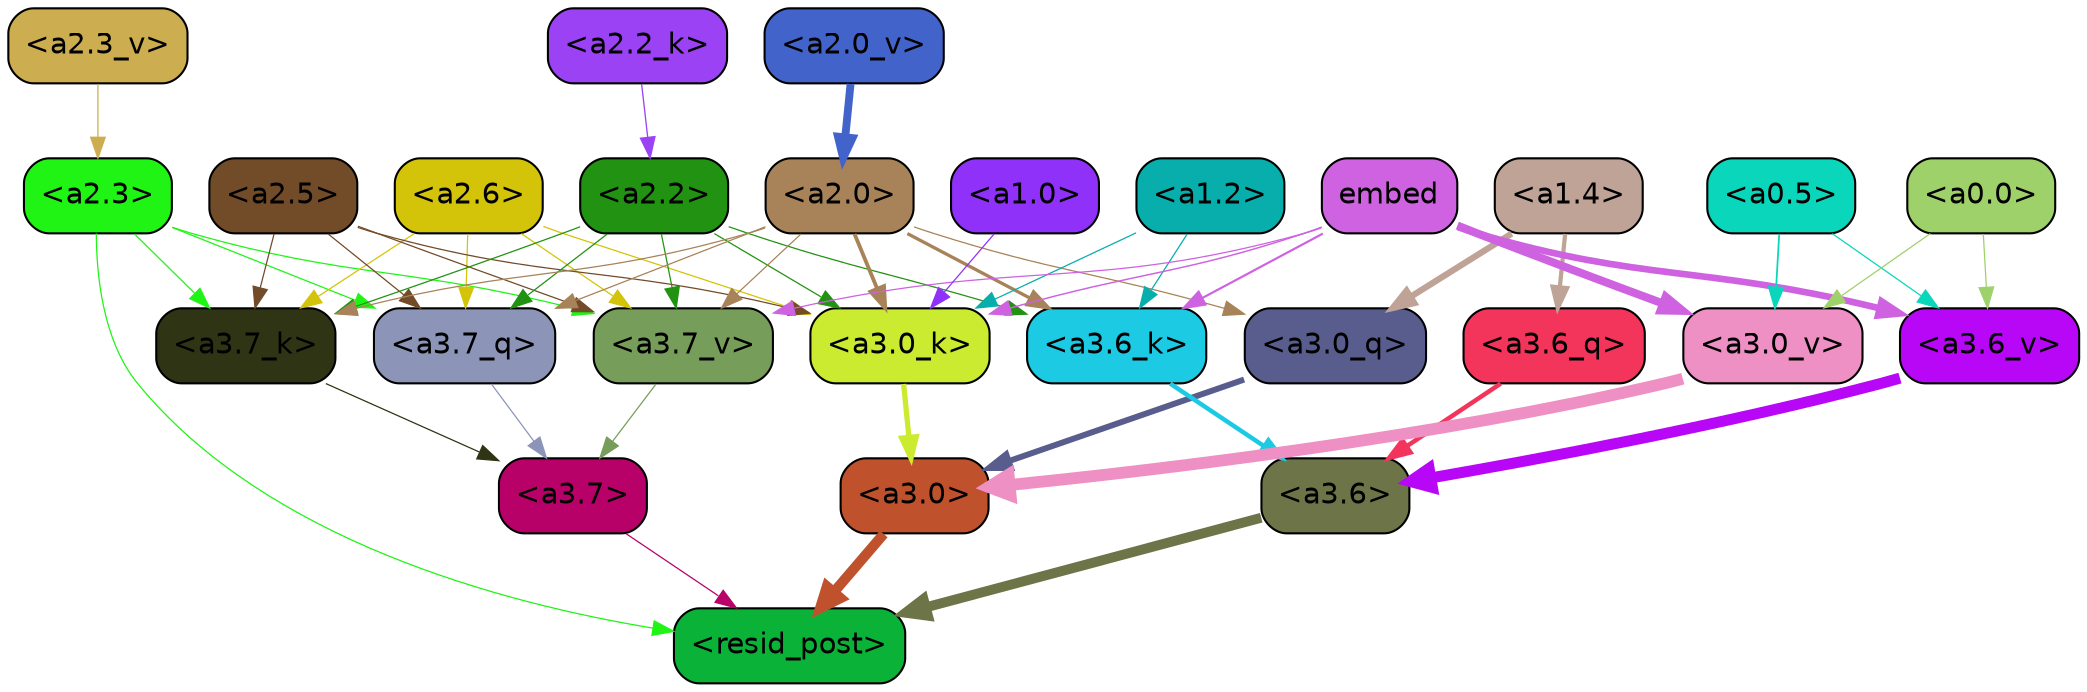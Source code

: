 strict digraph "" {
	graph [bgcolor=transparent,
		layout=dot,
		overlap=false,
		splines=true
	];
	"<a3.7>"	[color=black,
		fillcolor="#b80069",
		fontname=Helvetica,
		shape=box,
		style="filled, rounded"];
	"<resid_post>"	[color=black,
		fillcolor="#0bb238",
		fontname=Helvetica,
		shape=box,
		style="filled, rounded"];
	"<a3.7>" -> "<resid_post>"	[color="#b80069",
		penwidth=0.6];
	"<a3.6>"	[color=black,
		fillcolor="#6d7447",
		fontname=Helvetica,
		shape=box,
		style="filled, rounded"];
	"<a3.6>" -> "<resid_post>"	[color="#6d7447",
		penwidth=4.751592040061951];
	"<a3.0>"	[color=black,
		fillcolor="#bf522d",
		fontname=Helvetica,
		shape=box,
		style="filled, rounded"];
	"<a3.0>" -> "<resid_post>"	[color="#bf522d",
		penwidth=4.904066681861877];
	"<a2.3>"	[color=black,
		fillcolor="#20f415",
		fontname=Helvetica,
		shape=box,
		style="filled, rounded"];
	"<a2.3>" -> "<resid_post>"	[color="#20f415",
		penwidth=0.6];
	"<a3.7_q>"	[color=black,
		fillcolor="#8c95b8",
		fontname=Helvetica,
		shape=box,
		style="filled, rounded"];
	"<a2.3>" -> "<a3.7_q>"	[color="#20f415",
		penwidth=0.6];
	"<a3.7_k>"	[color=black,
		fillcolor="#2e3414",
		fontname=Helvetica,
		shape=box,
		style="filled, rounded"];
	"<a2.3>" -> "<a3.7_k>"	[color="#20f415",
		penwidth=0.6];
	"<a3.7_v>"	[color=black,
		fillcolor="#779d5a",
		fontname=Helvetica,
		shape=box,
		style="filled, rounded"];
	"<a2.3>" -> "<a3.7_v>"	[color="#20f415",
		penwidth=0.6];
	"<a3.7_q>" -> "<a3.7>"	[color="#8c95b8",
		penwidth=0.6];
	"<a3.6_q>"	[color=black,
		fillcolor="#f3345b",
		fontname=Helvetica,
		shape=box,
		style="filled, rounded"];
	"<a3.6_q>" -> "<a3.6>"	[color="#f3345b",
		penwidth=2.160832464694977];
	"<a3.0_q>"	[color=black,
		fillcolor="#595d8e",
		fontname=Helvetica,
		shape=box,
		style="filled, rounded"];
	"<a3.0_q>" -> "<a3.0>"	[color="#595d8e",
		penwidth=2.870753765106201];
	"<a3.7_k>" -> "<a3.7>"	[color="#2e3414",
		penwidth=0.6];
	"<a3.6_k>"	[color=black,
		fillcolor="#1ccae3",
		fontname=Helvetica,
		shape=box,
		style="filled, rounded"];
	"<a3.6_k>" -> "<a3.6>"	[color="#1ccae3",
		penwidth=2.13908451795578];
	"<a3.0_k>"	[color=black,
		fillcolor="#cbeb31",
		fontname=Helvetica,
		shape=box,
		style="filled, rounded"];
	"<a3.0_k>" -> "<a3.0>"	[color="#cbeb31",
		penwidth=2.520303964614868];
	"<a3.7_v>" -> "<a3.7>"	[color="#779d5a",
		penwidth=0.6];
	"<a3.6_v>"	[color=black,
		fillcolor="#b807f6",
		fontname=Helvetica,
		shape=box,
		style="filled, rounded"];
	"<a3.6_v>" -> "<a3.6>"	[color="#b807f6",
		penwidth=5.297133803367615];
	"<a3.0_v>"	[color=black,
		fillcolor="#ee90c4",
		fontname=Helvetica,
		shape=box,
		style="filled, rounded"];
	"<a3.0_v>" -> "<a3.0>"	[color="#ee90c4",
		penwidth=5.680712580680847];
	"<a2.6>"	[color=black,
		fillcolor="#d3c409",
		fontname=Helvetica,
		shape=box,
		style="filled, rounded"];
	"<a2.6>" -> "<a3.7_q>"	[color="#d3c409",
		penwidth=0.6];
	"<a2.6>" -> "<a3.7_k>"	[color="#d3c409",
		penwidth=0.6];
	"<a2.6>" -> "<a3.0_k>"	[color="#d3c409",
		penwidth=0.6];
	"<a2.6>" -> "<a3.7_v>"	[color="#d3c409",
		penwidth=0.6];
	"<a2.5>"	[color=black,
		fillcolor="#724b29",
		fontname=Helvetica,
		shape=box,
		style="filled, rounded"];
	"<a2.5>" -> "<a3.7_q>"	[color="#724b29",
		penwidth=0.6];
	"<a2.5>" -> "<a3.7_k>"	[color="#724b29",
		penwidth=0.6];
	"<a2.5>" -> "<a3.0_k>"	[color="#724b29",
		penwidth=0.6];
	"<a2.5>" -> "<a3.7_v>"	[color="#724b29",
		penwidth=0.6];
	"<a2.2>"	[color=black,
		fillcolor="#219211",
		fontname=Helvetica,
		shape=box,
		style="filled, rounded"];
	"<a2.2>" -> "<a3.7_q>"	[color="#219211",
		penwidth=0.6];
	"<a2.2>" -> "<a3.7_k>"	[color="#219211",
		penwidth=0.6];
	"<a2.2>" -> "<a3.6_k>"	[color="#219211",
		penwidth=0.6];
	"<a2.2>" -> "<a3.0_k>"	[color="#219211",
		penwidth=0.6];
	"<a2.2>" -> "<a3.7_v>"	[color="#219211",
		penwidth=0.6];
	"<a2.0>"	[color=black,
		fillcolor="#a88258",
		fontname=Helvetica,
		shape=box,
		style="filled, rounded"];
	"<a2.0>" -> "<a3.7_q>"	[color="#a88258",
		penwidth=0.6];
	"<a2.0>" -> "<a3.0_q>"	[color="#a88258",
		penwidth=0.6];
	"<a2.0>" -> "<a3.7_k>"	[color="#a88258",
		penwidth=0.6];
	"<a2.0>" -> "<a3.6_k>"	[color="#a88258",
		penwidth=1.5897698998451233];
	"<a2.0>" -> "<a3.0_k>"	[color="#a88258",
		penwidth=1.8405593037605286];
	"<a2.0>" -> "<a3.7_v>"	[color="#a88258",
		penwidth=0.6];
	"<a1.4>"	[color=black,
		fillcolor="#bea396",
		fontname=Helvetica,
		shape=box,
		style="filled, rounded"];
	"<a1.4>" -> "<a3.6_q>"	[color="#bea396",
		penwidth=2.0260728895664215];
	"<a1.4>" -> "<a3.0_q>"	[color="#bea396",
		penwidth=3.0185627341270447];
	"<a1.2>"	[color=black,
		fillcolor="#07aeac",
		fontname=Helvetica,
		shape=box,
		style="filled, rounded"];
	"<a1.2>" -> "<a3.6_k>"	[color="#07aeac",
		penwidth=0.6];
	"<a1.2>" -> "<a3.0_k>"	[color="#07aeac",
		penwidth=0.6];
	embed	[color=black,
		fillcolor="#ce62e0",
		fontname=Helvetica,
		shape=box,
		style="filled, rounded"];
	embed -> "<a3.6_k>"	[color="#ce62e0",
		penwidth=1.046662151813507];
	embed -> "<a3.0_k>"	[color="#ce62e0",
		penwidth=0.6995279788970947];
	embed -> "<a3.7_v>"	[color="#ce62e0",
		penwidth=0.6];
	embed -> "<a3.6_v>"	[color="#ce62e0",
		penwidth=3.1840110421180725];
	embed -> "<a3.0_v>"	[color="#ce62e0",
		penwidth=3.9005755856633186];
	"<a1.0>"	[color=black,
		fillcolor="#9031fa",
		fontname=Helvetica,
		shape=box,
		style="filled, rounded"];
	"<a1.0>" -> "<a3.0_k>"	[color="#9031fa",
		penwidth=0.6];
	"<a0.5>"	[color=black,
		fillcolor="#0ad6bb",
		fontname=Helvetica,
		shape=box,
		style="filled, rounded"];
	"<a0.5>" -> "<a3.6_v>"	[color="#0ad6bb",
		penwidth=0.6];
	"<a0.5>" -> "<a3.0_v>"	[color="#0ad6bb",
		penwidth=0.8493617177009583];
	"<a0.0>"	[color=black,
		fillcolor="#9fd16a",
		fontname=Helvetica,
		shape=box,
		style="filled, rounded"];
	"<a0.0>" -> "<a3.6_v>"	[color="#9fd16a",
		penwidth=0.6];
	"<a0.0>" -> "<a3.0_v>"	[color="#9fd16a",
		penwidth=0.6];
	"<a2.2_k>"	[color=black,
		fillcolor="#9b43f4",
		fontname=Helvetica,
		shape=box,
		style="filled, rounded"];
	"<a2.2_k>" -> "<a2.2>"	[color="#9b43f4",
		penwidth=0.6304321400821209];
	"<a2.3_v>"	[color=black,
		fillcolor="#ccad4f",
		fontname=Helvetica,
		shape=box,
		style="filled, rounded"];
	"<a2.3_v>" -> "<a2.3>"	[color="#ccad4f",
		penwidth=0.6];
	"<a2.0_v>"	[color=black,
		fillcolor="#4263ca",
		fontname=Helvetica,
		shape=box,
		style="filled, rounded"];
	"<a2.0_v>" -> "<a2.0>"	[color="#4263ca",
		penwidth=3.781584322452545];
}
